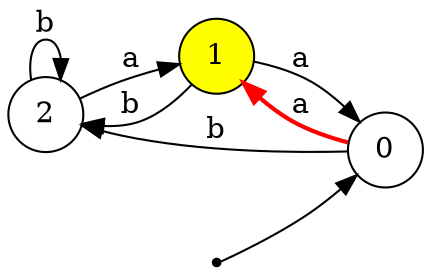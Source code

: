 digraph DFA {
 rankdir=LR;
 node [shape=circle];
 size="8,5";
 overlap=false;
 splines=true;
 2;
 1 [style=filled, fillcolor=yellow];
 0;
 init [shape=point];
 init -> 0;
 2 -> 2 [label="b"];
 2 -> 1 [label="a"];
 1 -> 2 [label="b"];
 1 -> 0 [label="a"];
 0 -> 2 [label="b"];
 0 -> 1 [label="a", color=red, penwidth=2.0];
}
